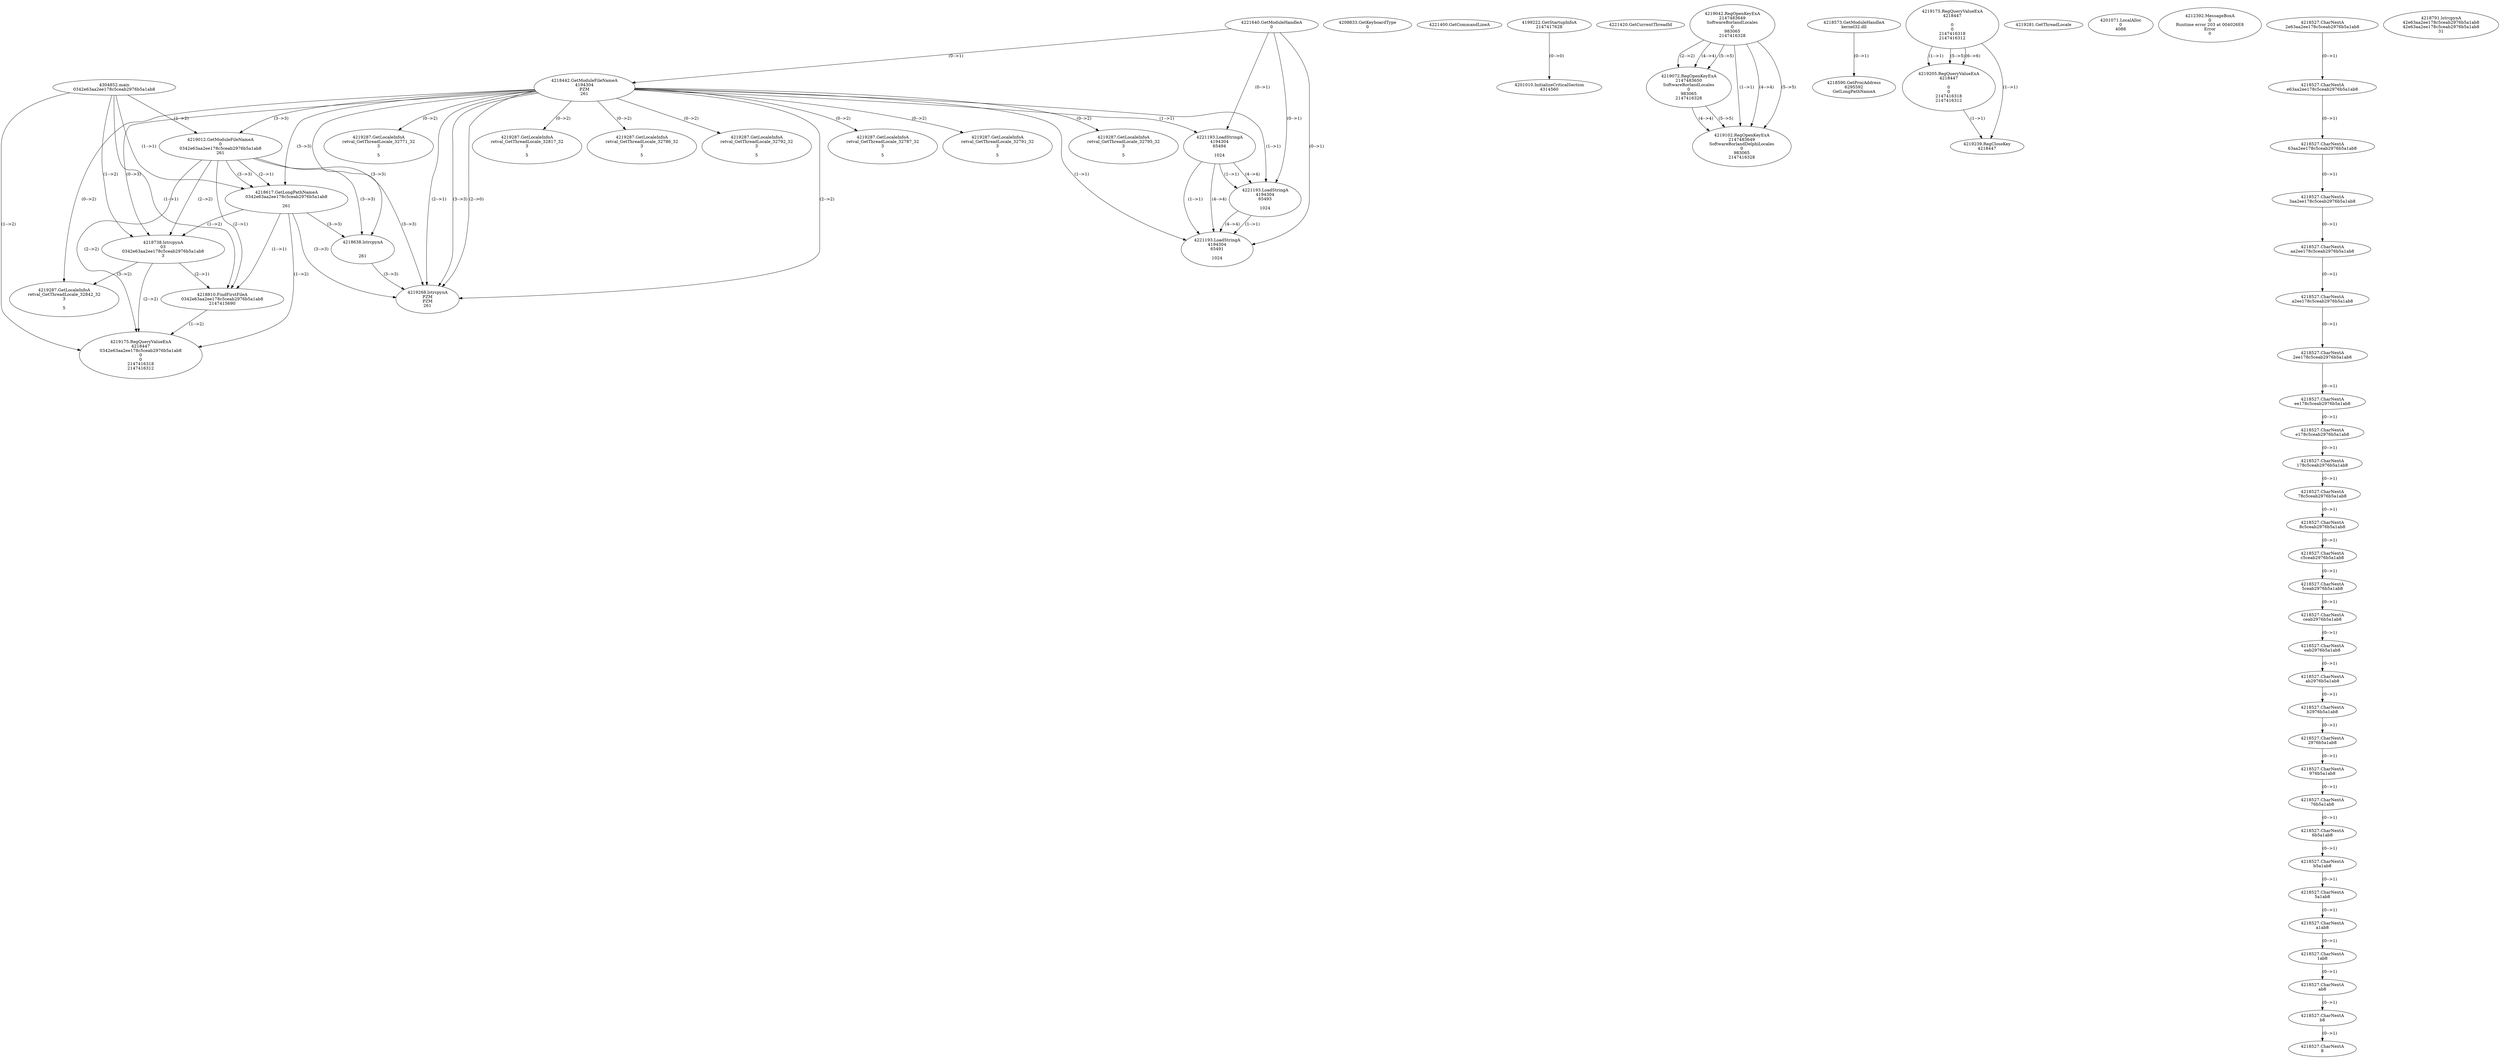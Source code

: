 // Global SCDG with merge call
digraph {
	0 [label="4304852.main
0342e63aa2ee178c5ceab2976b5a1ab8"]
	1 [label="4221640.GetModuleHandleA
0"]
	2 [label="4208833.GetKeyboardType
0"]
	3 [label="4221400.GetCommandLineA
"]
	4 [label="4199222.GetStartupInfoA
2147417628"]
	5 [label="4221420.GetCurrentThreadId
"]
	6 [label="4218442.GetModuleFileNameA
4194304
PZM
261"]
	1 -> 6 [label="(0-->1)"]
	7 [label="4219012.GetModuleFileNameA
0
0342e63aa2ee178c5ceab2976b5a1ab8
261"]
	0 -> 7 [label="(1-->2)"]
	6 -> 7 [label="(3-->3)"]
	8 [label="4219042.RegOpenKeyExA
2147483649
Software\Borland\Locales
0
983065
2147416328"]
	9 [label="4219072.RegOpenKeyExA
2147483650
Software\Borland\Locales
0
983065
2147416328"]
	8 -> 9 [label="(2-->2)"]
	8 -> 9 [label="(4-->4)"]
	8 -> 9 [label="(5-->5)"]
	10 [label="4218573.GetModuleHandleA
kernel32.dll"]
	11 [label="4218590.GetProcAddress
6295592
GetLongPathNameA"]
	10 -> 11 [label="(0-->1)"]
	12 [label="4218617.GetLongPathNameA
0342e63aa2ee178c5ceab2976b5a1ab8

261"]
	0 -> 12 [label="(1-->1)"]
	7 -> 12 [label="(2-->1)"]
	6 -> 12 [label="(3-->3)"]
	7 -> 12 [label="(3-->3)"]
	13 [label="4218638.lstrcpynA


261"]
	6 -> 13 [label="(3-->3)"]
	7 -> 13 [label="(3-->3)"]
	12 -> 13 [label="(3-->3)"]
	14 [label="4219175.RegQueryValueExA
4218447

0
0
2147416318
2147416312"]
	15 [label="4219205.RegQueryValueExA
4218447

0
0
2147416318
2147416312"]
	14 -> 15 [label="(1-->1)"]
	14 -> 15 [label="(5-->5)"]
	14 -> 15 [label="(6-->6)"]
	16 [label="4219239.RegCloseKey
4218447"]
	14 -> 16 [label="(1-->1)"]
	15 -> 16 [label="(1-->1)"]
	17 [label="4219268.lstrcpynA
PZM
PZM
261"]
	6 -> 17 [label="(2-->1)"]
	6 -> 17 [label="(2-->2)"]
	6 -> 17 [label="(3-->3)"]
	7 -> 17 [label="(3-->3)"]
	12 -> 17 [label="(3-->3)"]
	13 -> 17 [label="(3-->3)"]
	6 -> 17 [label="(2-->0)"]
	18 [label="4219281.GetThreadLocale
"]
	19 [label="4219287.GetLocaleInfoA
retval_GetThreadLocale_32795_32
3

5"]
	6 -> 19 [label="(0-->2)"]
	20 [label="4221193.LoadStringA
4194304
65494

1024"]
	1 -> 20 [label="(0-->1)"]
	6 -> 20 [label="(1-->1)"]
	21 [label="4201010.InitializeCriticalSection
4314560"]
	4 -> 21 [label="(0-->0)"]
	22 [label="4201071.LocalAlloc
0
4088"]
	23 [label="4212392.MessageBoxA
0
Runtime error 203 at 004026E8
Error
0"]
	24 [label="4219102.RegOpenKeyExA
2147483649
Software\Borland\Delphi\Locales
0
983065
2147416328"]
	8 -> 24 [label="(1-->1)"]
	8 -> 24 [label="(4-->4)"]
	9 -> 24 [label="(4-->4)"]
	8 -> 24 [label="(5-->5)"]
	9 -> 24 [label="(5-->5)"]
	25 [label="4219287.GetLocaleInfoA
retval_GetThreadLocale_32771_32
3

5"]
	6 -> 25 [label="(0-->2)"]
	26 [label="4218738.lstrcpynA
03
0342e63aa2ee178c5ceab2976b5a1ab8
3"]
	0 -> 26 [label="(1-->2)"]
	7 -> 26 [label="(2-->2)"]
	12 -> 26 [label="(1-->2)"]
	6 -> 26 [label="(0-->3)"]
	27 [label="4218527.CharNextA
2e63aa2ee178c5ceab2976b5a1ab8"]
	28 [label="4218527.CharNextA
e63aa2ee178c5ceab2976b5a1ab8"]
	27 -> 28 [label="(0-->1)"]
	29 [label="4218527.CharNextA
63aa2ee178c5ceab2976b5a1ab8"]
	28 -> 29 [label="(0-->1)"]
	30 [label="4218527.CharNextA
3aa2ee178c5ceab2976b5a1ab8"]
	29 -> 30 [label="(0-->1)"]
	31 [label="4218527.CharNextA
aa2ee178c5ceab2976b5a1ab8"]
	30 -> 31 [label="(0-->1)"]
	32 [label="4218527.CharNextA
a2ee178c5ceab2976b5a1ab8"]
	31 -> 32 [label="(0-->1)"]
	33 [label="4218527.CharNextA
2ee178c5ceab2976b5a1ab8"]
	32 -> 33 [label="(0-->1)"]
	34 [label="4218527.CharNextA
ee178c5ceab2976b5a1ab8"]
	33 -> 34 [label="(0-->1)"]
	35 [label="4218527.CharNextA
e178c5ceab2976b5a1ab8"]
	34 -> 35 [label="(0-->1)"]
	36 [label="4218527.CharNextA
178c5ceab2976b5a1ab8"]
	35 -> 36 [label="(0-->1)"]
	37 [label="4218527.CharNextA
78c5ceab2976b5a1ab8"]
	36 -> 37 [label="(0-->1)"]
	38 [label="4218527.CharNextA
8c5ceab2976b5a1ab8"]
	37 -> 38 [label="(0-->1)"]
	39 [label="4218527.CharNextA
c5ceab2976b5a1ab8"]
	38 -> 39 [label="(0-->1)"]
	40 [label="4218527.CharNextA
5ceab2976b5a1ab8"]
	39 -> 40 [label="(0-->1)"]
	41 [label="4218527.CharNextA
ceab2976b5a1ab8"]
	40 -> 41 [label="(0-->1)"]
	42 [label="4218527.CharNextA
eab2976b5a1ab8"]
	41 -> 42 [label="(0-->1)"]
	43 [label="4218527.CharNextA
ab2976b5a1ab8"]
	42 -> 43 [label="(0-->1)"]
	44 [label="4218527.CharNextA
b2976b5a1ab8"]
	43 -> 44 [label="(0-->1)"]
	45 [label="4218527.CharNextA
2976b5a1ab8"]
	44 -> 45 [label="(0-->1)"]
	46 [label="4218527.CharNextA
976b5a1ab8"]
	45 -> 46 [label="(0-->1)"]
	47 [label="4218527.CharNextA
76b5a1ab8"]
	46 -> 47 [label="(0-->1)"]
	48 [label="4218527.CharNextA
6b5a1ab8"]
	47 -> 48 [label="(0-->1)"]
	49 [label="4218527.CharNextA
b5a1ab8"]
	48 -> 49 [label="(0-->1)"]
	50 [label="4218527.CharNextA
5a1ab8"]
	49 -> 50 [label="(0-->1)"]
	51 [label="4218527.CharNextA
a1ab8"]
	50 -> 51 [label="(0-->1)"]
	52 [label="4218527.CharNextA
1ab8"]
	51 -> 52 [label="(0-->1)"]
	53 [label="4218527.CharNextA
ab8"]
	52 -> 53 [label="(0-->1)"]
	54 [label="4218527.CharNextA
b8"]
	53 -> 54 [label="(0-->1)"]
	55 [label="4218527.CharNextA
8"]
	54 -> 55 [label="(0-->1)"]
	56 [label="4218791.lstrcpynA
42e63aa2ee178c5ceab2976b5a1ab8
42e63aa2ee178c5ceab2976b5a1ab8
31"]
	57 [label="4218810.FindFirstFileA
0342e63aa2ee178c5ceab2976b5a1ab8
2147415690"]
	0 -> 57 [label="(1-->1)"]
	7 -> 57 [label="(2-->1)"]
	12 -> 57 [label="(1-->1)"]
	26 -> 57 [label="(2-->1)"]
	58 [label="4219175.RegQueryValueExA
4218447
0342e63aa2ee178c5ceab2976b5a1ab8
0
0
2147416318
2147416312"]
	0 -> 58 [label="(1-->2)"]
	7 -> 58 [label="(2-->2)"]
	12 -> 58 [label="(1-->2)"]
	26 -> 58 [label="(2-->2)"]
	57 -> 58 [label="(1-->2)"]
	59 [label="4219287.GetLocaleInfoA
retval_GetThreadLocale_32842_32
3

5"]
	6 -> 59 [label="(0-->2)"]
	26 -> 59 [label="(3-->2)"]
	60 [label="4219287.GetLocaleInfoA
retval_GetThreadLocale_32817_32
3

5"]
	6 -> 60 [label="(0-->2)"]
	61 [label="4221193.LoadStringA
4194304
65493

1024"]
	1 -> 61 [label="(0-->1)"]
	6 -> 61 [label="(1-->1)"]
	20 -> 61 [label="(1-->1)"]
	20 -> 61 [label="(4-->4)"]
	62 [label="4219287.GetLocaleInfoA
retval_GetThreadLocale_32786_32
3

5"]
	6 -> 62 [label="(0-->2)"]
	63 [label="4221193.LoadStringA
4194304
65491

1024"]
	1 -> 63 [label="(0-->1)"]
	6 -> 63 [label="(1-->1)"]
	20 -> 63 [label="(1-->1)"]
	61 -> 63 [label="(1-->1)"]
	20 -> 63 [label="(4-->4)"]
	61 -> 63 [label="(4-->4)"]
	64 [label="4219287.GetLocaleInfoA
retval_GetThreadLocale_32792_32
3

5"]
	6 -> 64 [label="(0-->2)"]
	65 [label="4219287.GetLocaleInfoA
retval_GetThreadLocale_32787_32
3

5"]
	6 -> 65 [label="(0-->2)"]
	66 [label="4219287.GetLocaleInfoA
retval_GetThreadLocale_32791_32
3

5"]
	6 -> 66 [label="(0-->2)"]
}
